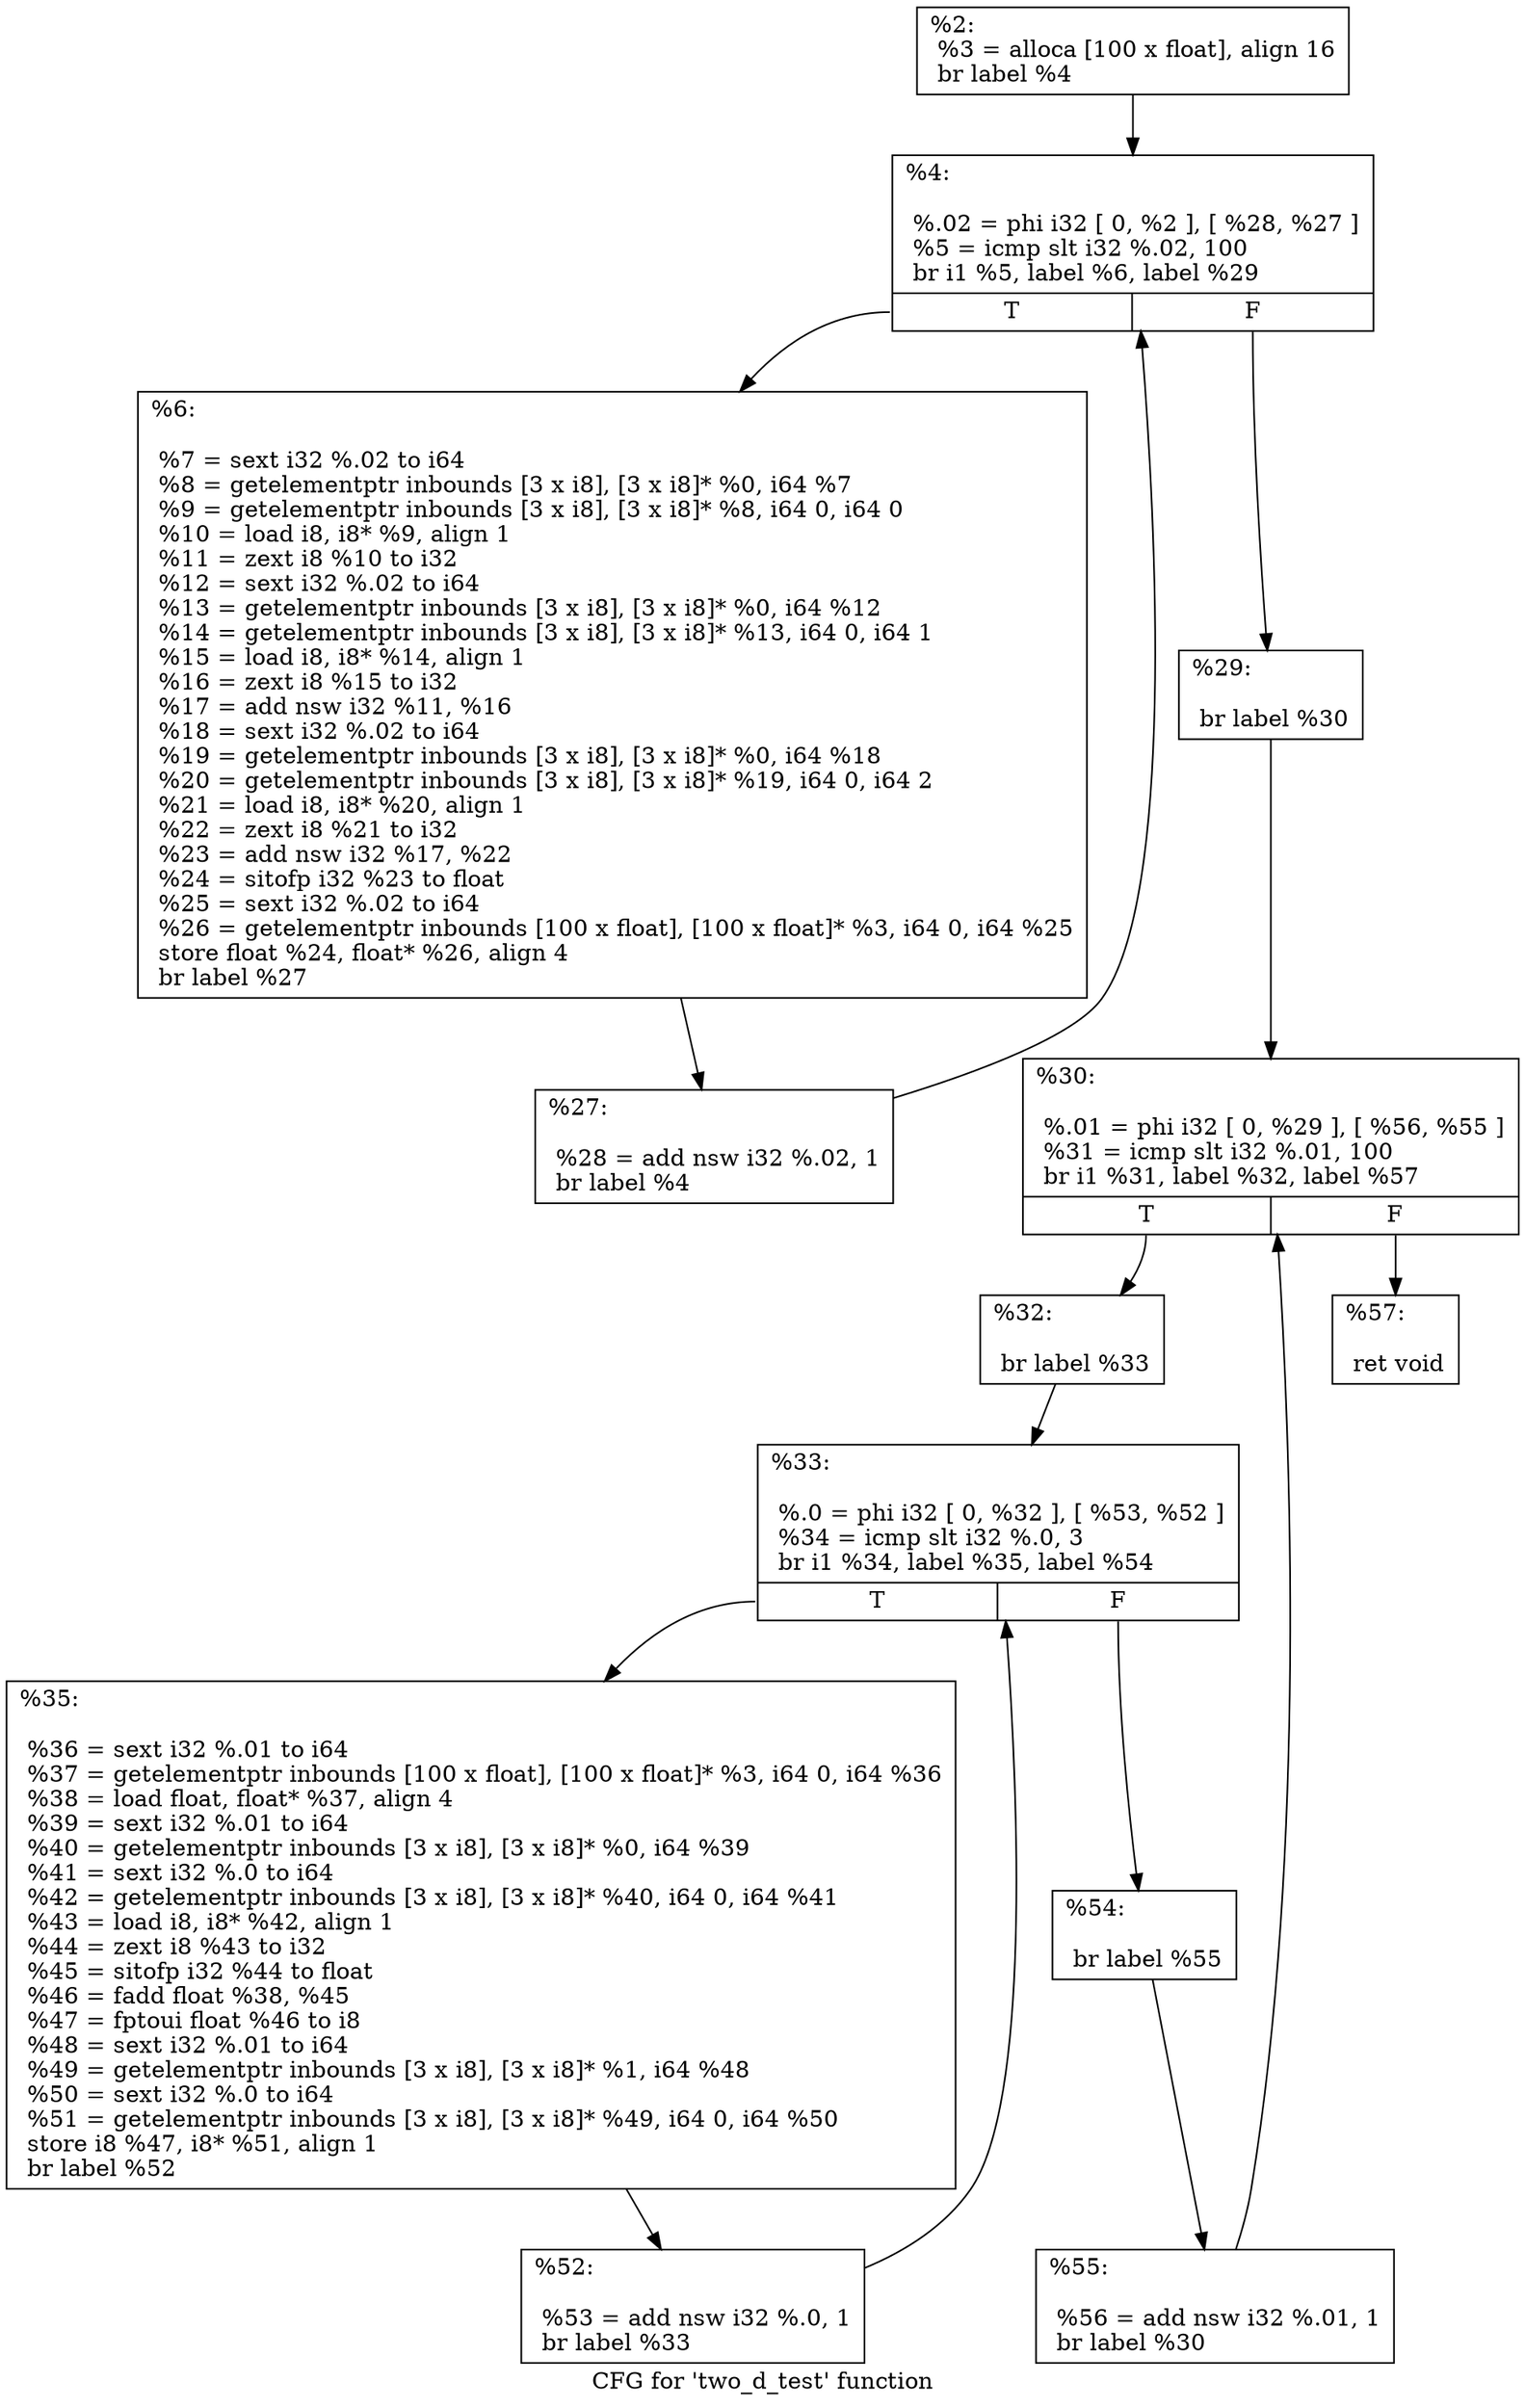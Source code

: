 digraph "CFG for 'two_d_test' function" {
	label="CFG for 'two_d_test' function";

	Node0x3bc5380 [shape=record,label="{%2:\l  %3 = alloca [100 x float], align 16\l  br label %4\l}"];
	Node0x3bc5380 -> Node0x3bc5440;
	Node0x3bc5440 [shape=record,label="{%4:\l\l  %.02 = phi i32 [ 0, %2 ], [ %28, %27 ]\l  %5 = icmp slt i32 %.02, 100\l  br i1 %5, label %6, label %29\l|{<s0>T|<s1>F}}"];
	Node0x3bc5440:s0 -> Node0x3bc57a0;
	Node0x3bc5440:s1 -> Node0x3bc57f0;
	Node0x3bc57a0 [shape=record,label="{%6:\l\l  %7 = sext i32 %.02 to i64\l  %8 = getelementptr inbounds [3 x i8], [3 x i8]* %0, i64 %7\l  %9 = getelementptr inbounds [3 x i8], [3 x i8]* %8, i64 0, i64 0\l  %10 = load i8, i8* %9, align 1\l  %11 = zext i8 %10 to i32\l  %12 = sext i32 %.02 to i64\l  %13 = getelementptr inbounds [3 x i8], [3 x i8]* %0, i64 %12\l  %14 = getelementptr inbounds [3 x i8], [3 x i8]* %13, i64 0, i64 1\l  %15 = load i8, i8* %14, align 1\l  %16 = zext i8 %15 to i32\l  %17 = add nsw i32 %11, %16\l  %18 = sext i32 %.02 to i64\l  %19 = getelementptr inbounds [3 x i8], [3 x i8]* %0, i64 %18\l  %20 = getelementptr inbounds [3 x i8], [3 x i8]* %19, i64 0, i64 2\l  %21 = load i8, i8* %20, align 1\l  %22 = zext i8 %21 to i32\l  %23 = add nsw i32 %17, %22\l  %24 = sitofp i32 %23 to float\l  %25 = sext i32 %.02 to i64\l  %26 = getelementptr inbounds [100 x float], [100 x float]* %3, i64 0, i64 %25\l  store float %24, float* %26, align 4\l  br label %27\l}"];
	Node0x3bc57a0 -> Node0x3bc5540;
	Node0x3bc5540 [shape=record,label="{%27:\l\l  %28 = add nsw i32 %.02, 1\l  br label %4\l}"];
	Node0x3bc5540 -> Node0x3bc5440;
	Node0x3bc57f0 [shape=record,label="{%29:\l\l  br label %30\l}"];
	Node0x3bc57f0 -> Node0x3bc54f0;
	Node0x3bc54f0 [shape=record,label="{%30:\l\l  %.01 = phi i32 [ 0, %29 ], [ %56, %55 ]\l  %31 = icmp slt i32 %.01, 100\l  br i1 %31, label %32, label %57\l|{<s0>T|<s1>F}}"];
	Node0x3bc54f0:s0 -> Node0x3bc66e0;
	Node0x3bc54f0:s1 -> Node0x3bc6730;
	Node0x3bc66e0 [shape=record,label="{%32:\l\l  br label %33\l}"];
	Node0x3bc66e0 -> Node0x3bc5e00;
	Node0x3bc5e00 [shape=record,label="{%33:\l\l  %.0 = phi i32 [ 0, %32 ], [ %53, %52 ]\l  %34 = icmp slt i32 %.0, 3\l  br i1 %34, label %35, label %54\l|{<s0>T|<s1>F}}"];
	Node0x3bc5e00:s0 -> Node0x3bc6be0;
	Node0x3bc5e00:s1 -> Node0x3bc6c70;
	Node0x3bc6be0 [shape=record,label="{%35:\l\l  %36 = sext i32 %.01 to i64\l  %37 = getelementptr inbounds [100 x float], [100 x float]* %3, i64 0, i64 %36\l  %38 = load float, float* %37, align 4\l  %39 = sext i32 %.01 to i64\l  %40 = getelementptr inbounds [3 x i8], [3 x i8]* %0, i64 %39\l  %41 = sext i32 %.0 to i64\l  %42 = getelementptr inbounds [3 x i8], [3 x i8]* %40, i64 0, i64 %41\l  %43 = load i8, i8* %42, align 1\l  %44 = zext i8 %43 to i32\l  %45 = sitofp i32 %44 to float\l  %46 = fadd float %38, %45\l  %47 = fptoui float %46 to i8\l  %48 = sext i32 %.01 to i64\l  %49 = getelementptr inbounds [3 x i8], [3 x i8]* %1, i64 %48\l  %50 = sext i32 %.0 to i64\l  %51 = getelementptr inbounds [3 x i8], [3 x i8]* %49, i64 0, i64 %50\l  store i8 %47, i8* %51, align 1\l  br label %52\l}"];
	Node0x3bc6be0 -> Node0x3bc6a20;
	Node0x3bc6a20 [shape=record,label="{%52:\l\l  %53 = add nsw i32 %.0, 1\l  br label %33\l}"];
	Node0x3bc6a20 -> Node0x3bc5e00;
	Node0x3bc6c70 [shape=record,label="{%54:\l\l  br label %55\l}"];
	Node0x3bc6c70 -> Node0x3bc6560;
	Node0x3bc6560 [shape=record,label="{%55:\l\l  %56 = add nsw i32 %.01, 1\l  br label %30\l}"];
	Node0x3bc6560 -> Node0x3bc54f0;
	Node0x3bc6730 [shape=record,label="{%57:\l\l  ret void\l}"];
}
